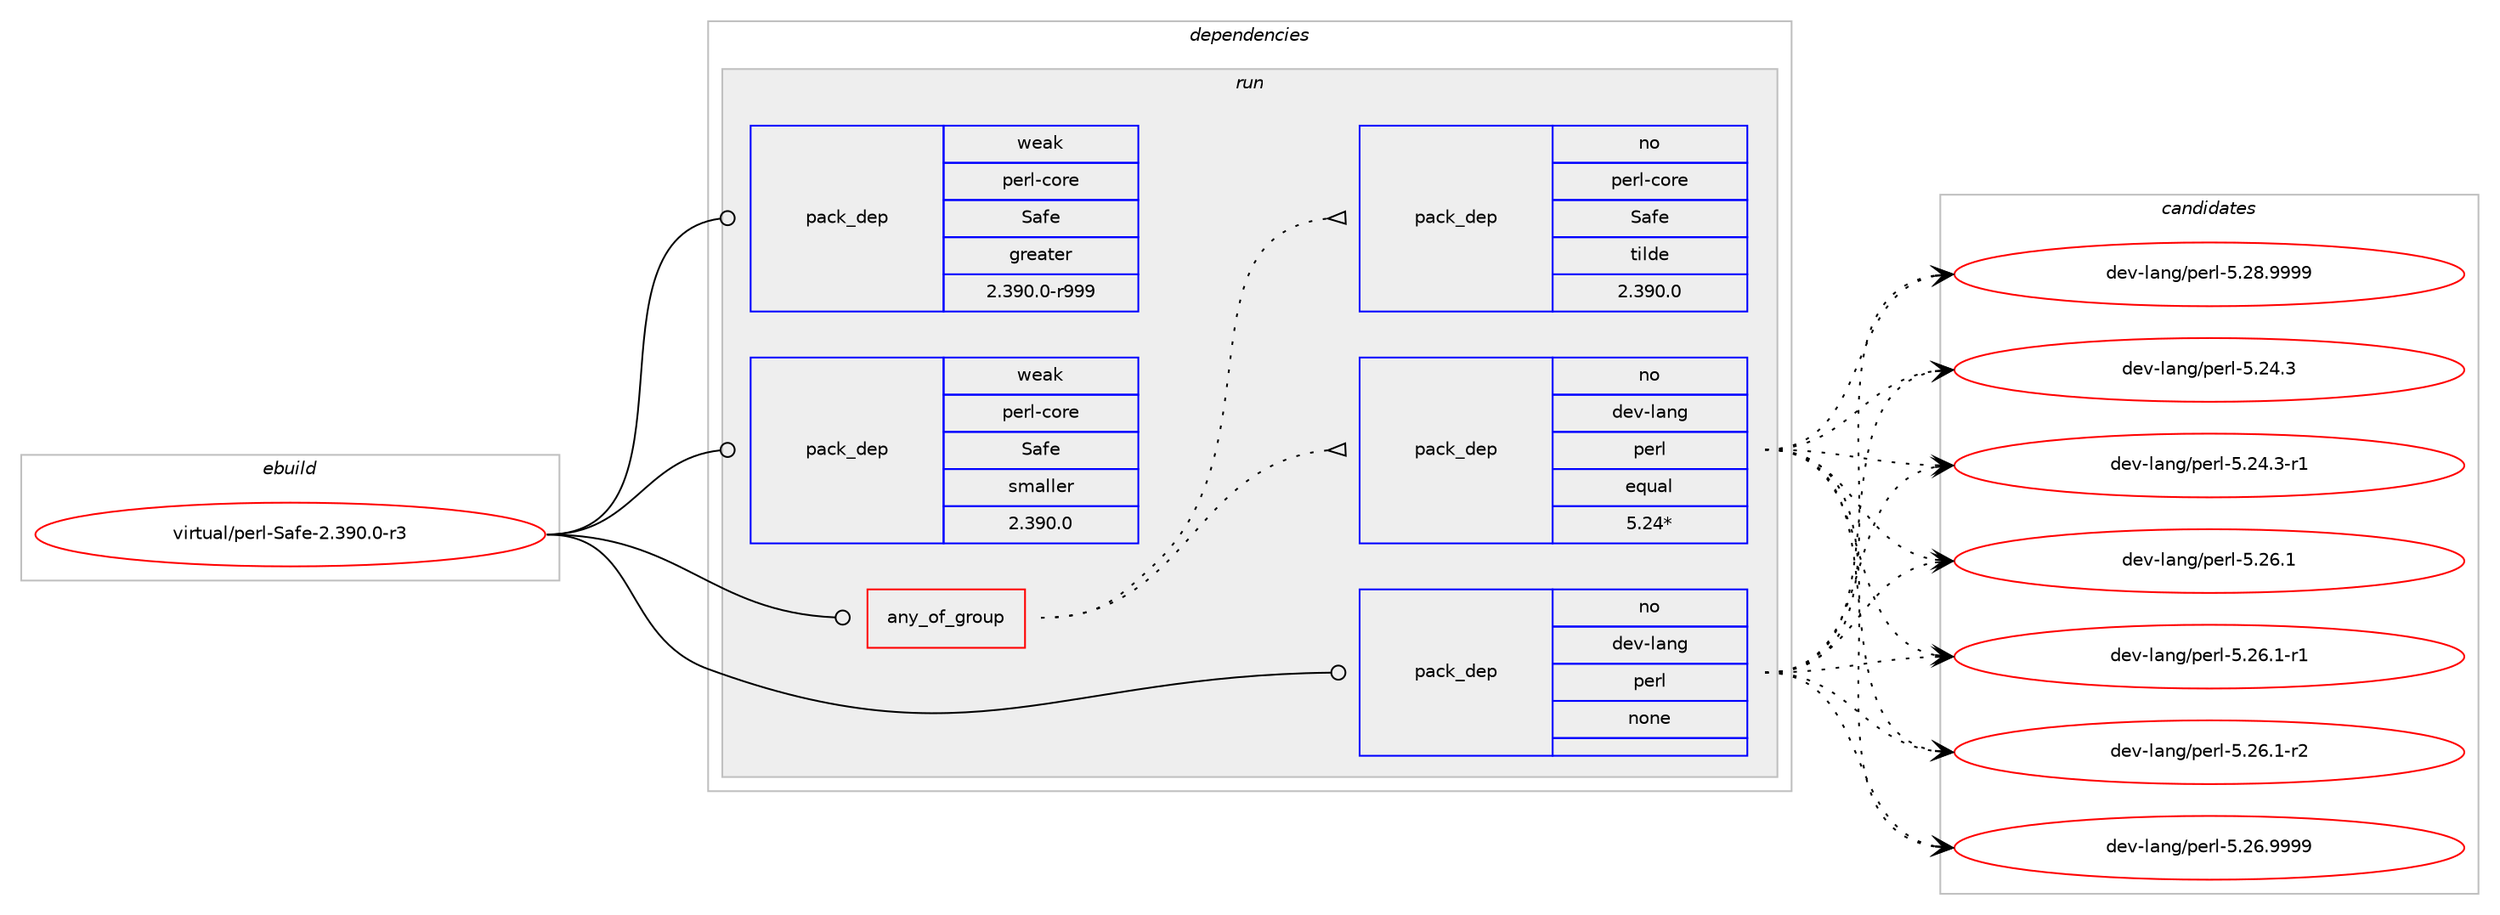digraph prolog {

# *************
# Graph options
# *************

newrank=true;
concentrate=true;
compound=true;
graph [rankdir=LR,fontname=Helvetica,fontsize=10,ranksep=1.5];#, ranksep=2.5, nodesep=0.2];
edge  [arrowhead=vee];
node  [fontname=Helvetica,fontsize=10];

# **********
# The ebuild
# **********

subgraph cluster_leftcol {
color=gray;
rank=same;
label=<<i>ebuild</i>>;
id [label="virtual/perl-Safe-2.390.0-r3", color=red, width=4, href="../virtual/perl-Safe-2.390.0-r3.svg"];
}

# ****************
# The dependencies
# ****************

subgraph cluster_midcol {
color=gray;
label=<<i>dependencies</i>>;
subgraph cluster_compile {
fillcolor="#eeeeee";
style=filled;
label=<<i>compile</i>>;
}
subgraph cluster_compileandrun {
fillcolor="#eeeeee";
style=filled;
label=<<i>compile and run</i>>;
}
subgraph cluster_run {
fillcolor="#eeeeee";
style=filled;
label=<<i>run</i>>;
subgraph any106 {
dependency7788 [label=<<TABLE BORDER="0" CELLBORDER="1" CELLSPACING="0" CELLPADDING="4"><TR><TD CELLPADDING="10">any_of_group</TD></TR></TABLE>>, shape=none, color=red];subgraph pack6776 {
dependency7789 [label=<<TABLE BORDER="0" CELLBORDER="1" CELLSPACING="0" CELLPADDING="4" WIDTH="220"><TR><TD ROWSPAN="6" CELLPADDING="30">pack_dep</TD></TR><TR><TD WIDTH="110">no</TD></TR><TR><TD>dev-lang</TD></TR><TR><TD>perl</TD></TR><TR><TD>equal</TD></TR><TR><TD>5.24*</TD></TR></TABLE>>, shape=none, color=blue];
}
dependency7788:e -> dependency7789:w [weight=20,style="dotted",arrowhead="oinv"];
subgraph pack6777 {
dependency7790 [label=<<TABLE BORDER="0" CELLBORDER="1" CELLSPACING="0" CELLPADDING="4" WIDTH="220"><TR><TD ROWSPAN="6" CELLPADDING="30">pack_dep</TD></TR><TR><TD WIDTH="110">no</TD></TR><TR><TD>perl-core</TD></TR><TR><TD>Safe</TD></TR><TR><TD>tilde</TD></TR><TR><TD>2.390.0</TD></TR></TABLE>>, shape=none, color=blue];
}
dependency7788:e -> dependency7790:w [weight=20,style="dotted",arrowhead="oinv"];
}
id:e -> dependency7788:w [weight=20,style="solid",arrowhead="odot"];
subgraph pack6778 {
dependency7791 [label=<<TABLE BORDER="0" CELLBORDER="1" CELLSPACING="0" CELLPADDING="4" WIDTH="220"><TR><TD ROWSPAN="6" CELLPADDING="30">pack_dep</TD></TR><TR><TD WIDTH="110">no</TD></TR><TR><TD>dev-lang</TD></TR><TR><TD>perl</TD></TR><TR><TD>none</TD></TR><TR><TD></TD></TR></TABLE>>, shape=none, color=blue];
}
id:e -> dependency7791:w [weight=20,style="solid",arrowhead="odot"];
subgraph pack6779 {
dependency7792 [label=<<TABLE BORDER="0" CELLBORDER="1" CELLSPACING="0" CELLPADDING="4" WIDTH="220"><TR><TD ROWSPAN="6" CELLPADDING="30">pack_dep</TD></TR><TR><TD WIDTH="110">weak</TD></TR><TR><TD>perl-core</TD></TR><TR><TD>Safe</TD></TR><TR><TD>greater</TD></TR><TR><TD>2.390.0-r999</TD></TR></TABLE>>, shape=none, color=blue];
}
id:e -> dependency7792:w [weight=20,style="solid",arrowhead="odot"];
subgraph pack6780 {
dependency7793 [label=<<TABLE BORDER="0" CELLBORDER="1" CELLSPACING="0" CELLPADDING="4" WIDTH="220"><TR><TD ROWSPAN="6" CELLPADDING="30">pack_dep</TD></TR><TR><TD WIDTH="110">weak</TD></TR><TR><TD>perl-core</TD></TR><TR><TD>Safe</TD></TR><TR><TD>smaller</TD></TR><TR><TD>2.390.0</TD></TR></TABLE>>, shape=none, color=blue];
}
id:e -> dependency7793:w [weight=20,style="solid",arrowhead="odot"];
}
}

# **************
# The candidates
# **************

subgraph cluster_choices {
rank=same;
color=gray;
label=<<i>candidates</i>>;

subgraph choice6776 {
color=black;
nodesep=1;
choice10010111845108971101034711210111410845534650524651 [label="dev-lang/perl-5.24.3", color=red, width=4,href="../dev-lang/perl-5.24.3.svg"];
choice100101118451089711010347112101114108455346505246514511449 [label="dev-lang/perl-5.24.3-r1", color=red, width=4,href="../dev-lang/perl-5.24.3-r1.svg"];
choice10010111845108971101034711210111410845534650544649 [label="dev-lang/perl-5.26.1", color=red, width=4,href="../dev-lang/perl-5.26.1.svg"];
choice100101118451089711010347112101114108455346505446494511449 [label="dev-lang/perl-5.26.1-r1", color=red, width=4,href="../dev-lang/perl-5.26.1-r1.svg"];
choice100101118451089711010347112101114108455346505446494511450 [label="dev-lang/perl-5.26.1-r2", color=red, width=4,href="../dev-lang/perl-5.26.1-r2.svg"];
choice10010111845108971101034711210111410845534650544657575757 [label="dev-lang/perl-5.26.9999", color=red, width=4,href="../dev-lang/perl-5.26.9999.svg"];
choice10010111845108971101034711210111410845534650564657575757 [label="dev-lang/perl-5.28.9999", color=red, width=4,href="../dev-lang/perl-5.28.9999.svg"];
dependency7789:e -> choice10010111845108971101034711210111410845534650524651:w [style=dotted,weight="100"];
dependency7789:e -> choice100101118451089711010347112101114108455346505246514511449:w [style=dotted,weight="100"];
dependency7789:e -> choice10010111845108971101034711210111410845534650544649:w [style=dotted,weight="100"];
dependency7789:e -> choice100101118451089711010347112101114108455346505446494511449:w [style=dotted,weight="100"];
dependency7789:e -> choice100101118451089711010347112101114108455346505446494511450:w [style=dotted,weight="100"];
dependency7789:e -> choice10010111845108971101034711210111410845534650544657575757:w [style=dotted,weight="100"];
dependency7789:e -> choice10010111845108971101034711210111410845534650564657575757:w [style=dotted,weight="100"];
}
subgraph choice6777 {
color=black;
nodesep=1;
}
subgraph choice6778 {
color=black;
nodesep=1;
choice10010111845108971101034711210111410845534650524651 [label="dev-lang/perl-5.24.3", color=red, width=4,href="../dev-lang/perl-5.24.3.svg"];
choice100101118451089711010347112101114108455346505246514511449 [label="dev-lang/perl-5.24.3-r1", color=red, width=4,href="../dev-lang/perl-5.24.3-r1.svg"];
choice10010111845108971101034711210111410845534650544649 [label="dev-lang/perl-5.26.1", color=red, width=4,href="../dev-lang/perl-5.26.1.svg"];
choice100101118451089711010347112101114108455346505446494511449 [label="dev-lang/perl-5.26.1-r1", color=red, width=4,href="../dev-lang/perl-5.26.1-r1.svg"];
choice100101118451089711010347112101114108455346505446494511450 [label="dev-lang/perl-5.26.1-r2", color=red, width=4,href="../dev-lang/perl-5.26.1-r2.svg"];
choice10010111845108971101034711210111410845534650544657575757 [label="dev-lang/perl-5.26.9999", color=red, width=4,href="../dev-lang/perl-5.26.9999.svg"];
choice10010111845108971101034711210111410845534650564657575757 [label="dev-lang/perl-5.28.9999", color=red, width=4,href="../dev-lang/perl-5.28.9999.svg"];
dependency7791:e -> choice10010111845108971101034711210111410845534650524651:w [style=dotted,weight="100"];
dependency7791:e -> choice100101118451089711010347112101114108455346505246514511449:w [style=dotted,weight="100"];
dependency7791:e -> choice10010111845108971101034711210111410845534650544649:w [style=dotted,weight="100"];
dependency7791:e -> choice100101118451089711010347112101114108455346505446494511449:w [style=dotted,weight="100"];
dependency7791:e -> choice100101118451089711010347112101114108455346505446494511450:w [style=dotted,weight="100"];
dependency7791:e -> choice10010111845108971101034711210111410845534650544657575757:w [style=dotted,weight="100"];
dependency7791:e -> choice10010111845108971101034711210111410845534650564657575757:w [style=dotted,weight="100"];
}
subgraph choice6779 {
color=black;
nodesep=1;
}
subgraph choice6780 {
color=black;
nodesep=1;
}
}

}
